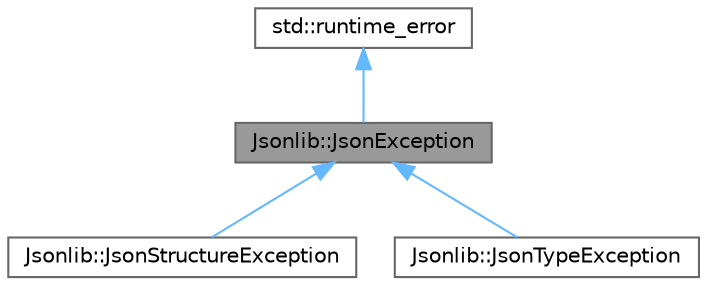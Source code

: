 digraph "Jsonlib::JsonException"
{
 // LATEX_PDF_SIZE
  bgcolor="transparent";
  edge [fontname=Helvetica,fontsize=10,labelfontname=Helvetica,labelfontsize=10];
  node [fontname=Helvetica,fontsize=10,shape=box,height=0.2,width=0.4];
  Node1 [id="Node000001",label="Jsonlib::JsonException",height=0.2,width=0.4,color="gray40", fillcolor="grey60", style="filled", fontcolor="black",tooltip="Json专用异常基类类"];
  Node2 -> Node1 [id="edge1_Node000001_Node000002",dir="back",color="steelblue1",style="solid",tooltip=" "];
  Node2 [id="Node000002",label="std::runtime_error",height=0.2,width=0.4,color="gray40", fillcolor="white", style="filled",tooltip=" "];
  Node1 -> Node3 [id="edge2_Node000001_Node000003",dir="back",color="steelblue1",style="solid",tooltip=" "];
  Node3 [id="Node000003",label="Jsonlib::JsonStructureException",height=0.2,width=0.4,color="gray40", fillcolor="white", style="filled",URL="$class_jsonlib_1_1_json_structure_exception.html",tooltip="Json结构错误异常类"];
  Node1 -> Node4 [id="edge3_Node000001_Node000004",dir="back",color="steelblue1",style="solid",tooltip=" "];
  Node4 [id="Node000004",label="Jsonlib::JsonTypeException",height=0.2,width=0.4,color="gray40", fillcolor="white", style="filled",URL="$class_jsonlib_1_1_json_type_exception.html",tooltip="Json类型错误异常类"];
}
